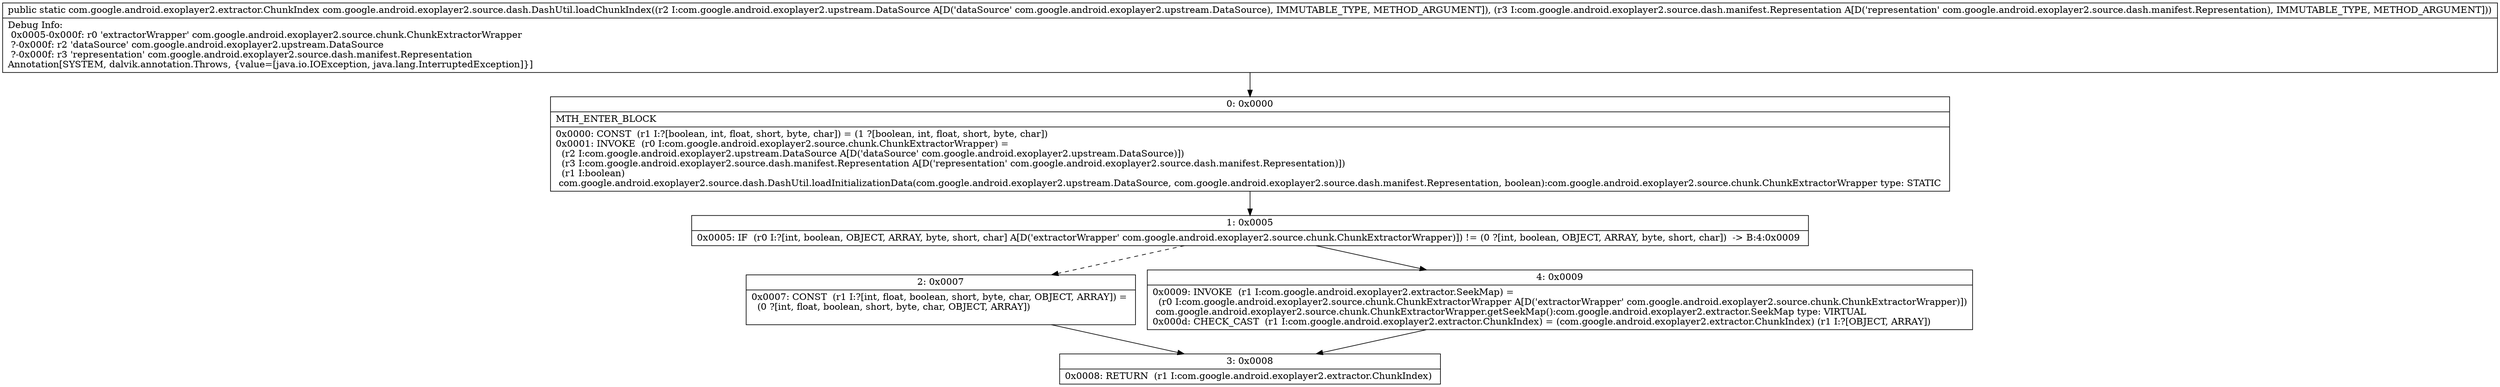 digraph "CFG forcom.google.android.exoplayer2.source.dash.DashUtil.loadChunkIndex(Lcom\/google\/android\/exoplayer2\/upstream\/DataSource;Lcom\/google\/android\/exoplayer2\/source\/dash\/manifest\/Representation;)Lcom\/google\/android\/exoplayer2\/extractor\/ChunkIndex;" {
Node_0 [shape=record,label="{0\:\ 0x0000|MTH_ENTER_BLOCK\l|0x0000: CONST  (r1 I:?[boolean, int, float, short, byte, char]) = (1 ?[boolean, int, float, short, byte, char]) \l0x0001: INVOKE  (r0 I:com.google.android.exoplayer2.source.chunk.ChunkExtractorWrapper) = \l  (r2 I:com.google.android.exoplayer2.upstream.DataSource A[D('dataSource' com.google.android.exoplayer2.upstream.DataSource)])\l  (r3 I:com.google.android.exoplayer2.source.dash.manifest.Representation A[D('representation' com.google.android.exoplayer2.source.dash.manifest.Representation)])\l  (r1 I:boolean)\l com.google.android.exoplayer2.source.dash.DashUtil.loadInitializationData(com.google.android.exoplayer2.upstream.DataSource, com.google.android.exoplayer2.source.dash.manifest.Representation, boolean):com.google.android.exoplayer2.source.chunk.ChunkExtractorWrapper type: STATIC \l}"];
Node_1 [shape=record,label="{1\:\ 0x0005|0x0005: IF  (r0 I:?[int, boolean, OBJECT, ARRAY, byte, short, char] A[D('extractorWrapper' com.google.android.exoplayer2.source.chunk.ChunkExtractorWrapper)]) != (0 ?[int, boolean, OBJECT, ARRAY, byte, short, char])  \-\> B:4:0x0009 \l}"];
Node_2 [shape=record,label="{2\:\ 0x0007|0x0007: CONST  (r1 I:?[int, float, boolean, short, byte, char, OBJECT, ARRAY]) = \l  (0 ?[int, float, boolean, short, byte, char, OBJECT, ARRAY])\l \l}"];
Node_3 [shape=record,label="{3\:\ 0x0008|0x0008: RETURN  (r1 I:com.google.android.exoplayer2.extractor.ChunkIndex) \l}"];
Node_4 [shape=record,label="{4\:\ 0x0009|0x0009: INVOKE  (r1 I:com.google.android.exoplayer2.extractor.SeekMap) = \l  (r0 I:com.google.android.exoplayer2.source.chunk.ChunkExtractorWrapper A[D('extractorWrapper' com.google.android.exoplayer2.source.chunk.ChunkExtractorWrapper)])\l com.google.android.exoplayer2.source.chunk.ChunkExtractorWrapper.getSeekMap():com.google.android.exoplayer2.extractor.SeekMap type: VIRTUAL \l0x000d: CHECK_CAST  (r1 I:com.google.android.exoplayer2.extractor.ChunkIndex) = (com.google.android.exoplayer2.extractor.ChunkIndex) (r1 I:?[OBJECT, ARRAY]) \l}"];
MethodNode[shape=record,label="{public static com.google.android.exoplayer2.extractor.ChunkIndex com.google.android.exoplayer2.source.dash.DashUtil.loadChunkIndex((r2 I:com.google.android.exoplayer2.upstream.DataSource A[D('dataSource' com.google.android.exoplayer2.upstream.DataSource), IMMUTABLE_TYPE, METHOD_ARGUMENT]), (r3 I:com.google.android.exoplayer2.source.dash.manifest.Representation A[D('representation' com.google.android.exoplayer2.source.dash.manifest.Representation), IMMUTABLE_TYPE, METHOD_ARGUMENT]))  | Debug Info:\l  0x0005\-0x000f: r0 'extractorWrapper' com.google.android.exoplayer2.source.chunk.ChunkExtractorWrapper\l  ?\-0x000f: r2 'dataSource' com.google.android.exoplayer2.upstream.DataSource\l  ?\-0x000f: r3 'representation' com.google.android.exoplayer2.source.dash.manifest.Representation\lAnnotation[SYSTEM, dalvik.annotation.Throws, \{value=[java.io.IOException, java.lang.InterruptedException]\}]\l}"];
MethodNode -> Node_0;
Node_0 -> Node_1;
Node_1 -> Node_2[style=dashed];
Node_1 -> Node_4;
Node_2 -> Node_3;
Node_4 -> Node_3;
}

